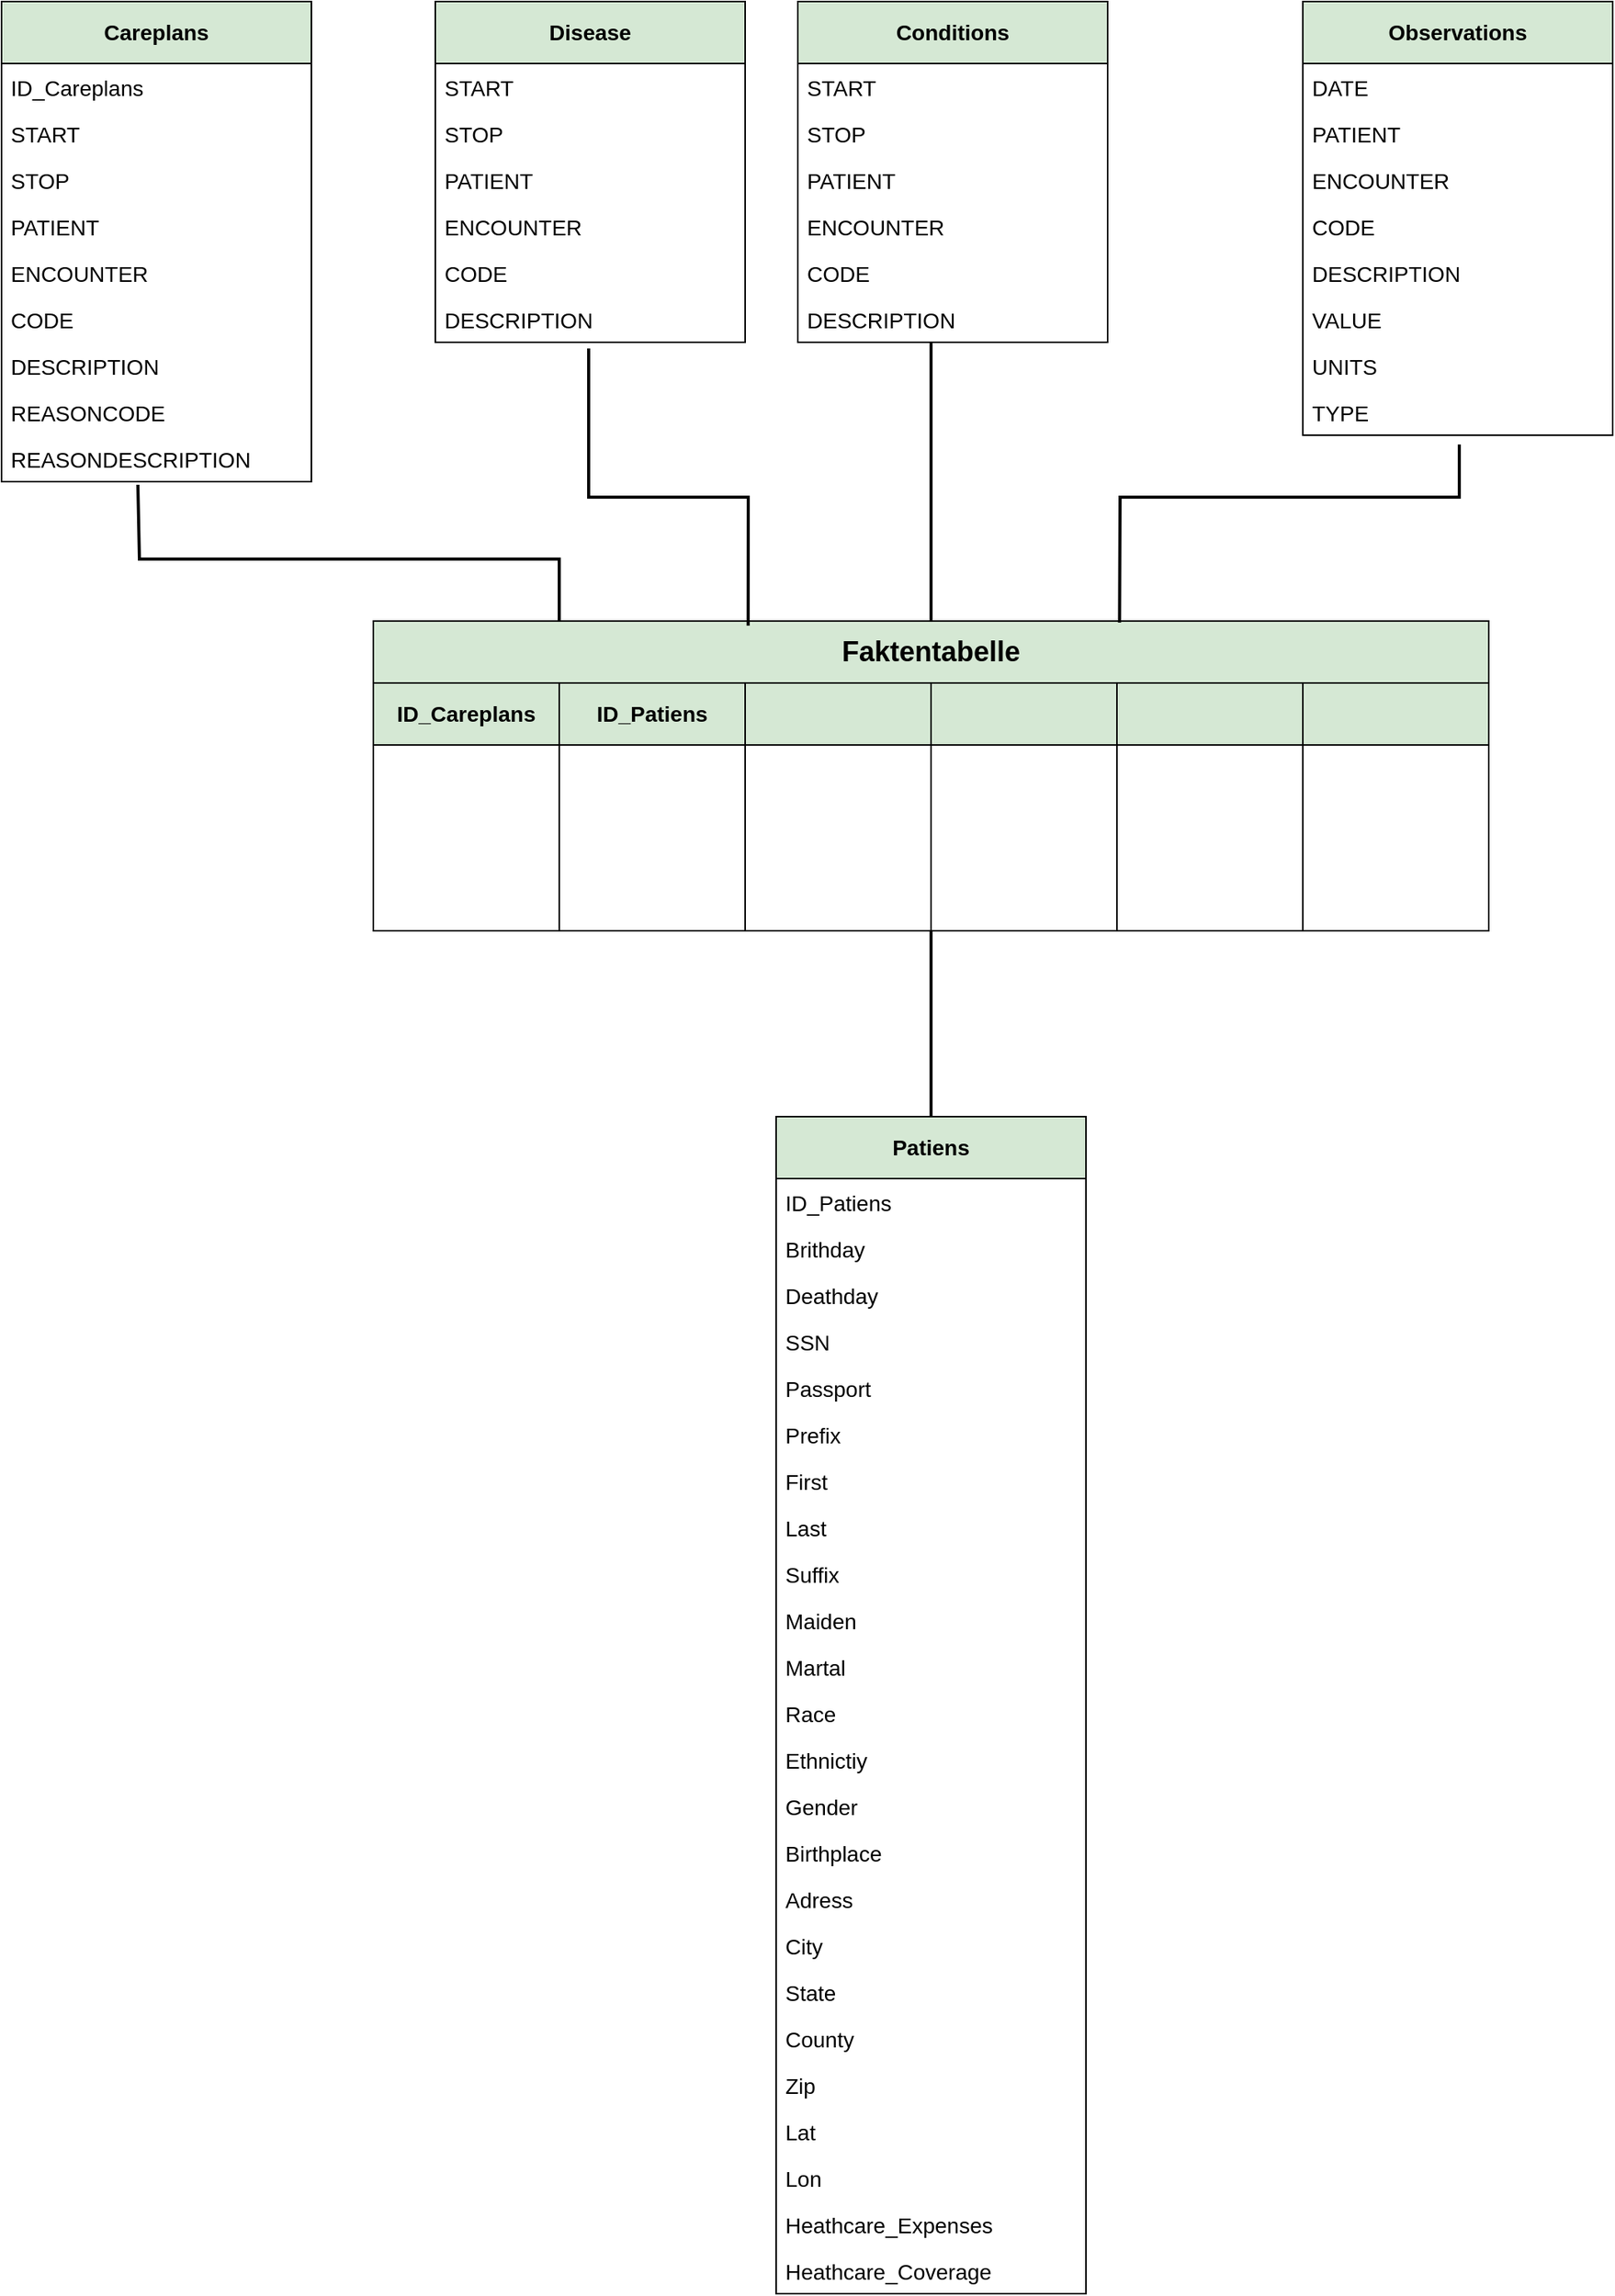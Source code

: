 <mxfile version="20.0.1" type="device"><diagram id="R2lEEEUBdFMjLlhIrx00" name="Page-1"><mxGraphModel dx="3454" dy="2009" grid="1" gridSize="10" guides="1" tooltips="1" connect="1" arrows="1" fold="1" page="1" pageScale="1" pageWidth="827" pageHeight="1169" math="0" shadow="0" extFonts="Permanent Marker^https://fonts.googleapis.com/css?family=Permanent+Marker"><root><mxCell id="0"/><mxCell id="1" parent="0"/><mxCell id="dbfPGssdzi1G7HWC6gWG-20" value="" style="group;fillColor=#d5e8d4;strokeColor=#82b366;" parent="1" vertex="1" connectable="0"><mxGeometry x="40" y="440" width="720" height="200" as="geometry"/></mxCell><mxCell id="dbfPGssdzi1G7HWC6gWG-2" value="&lt;b&gt;ID_Careplans&lt;/b&gt;" style="rounded=0;whiteSpace=wrap;html=1;fontSize=14;fillColor=#d5e8d4;strokeColor=#000000;" parent="dbfPGssdzi1G7HWC6gWG-20" vertex="1"><mxGeometry y="40" width="120" height="40" as="geometry"/></mxCell><mxCell id="dbfPGssdzi1G7HWC6gWG-3" value="&lt;b&gt;ID_Patiens&lt;/b&gt;" style="rounded=0;whiteSpace=wrap;html=1;fontSize=14;fillColor=#d5e8d4;strokeColor=#000000;" parent="dbfPGssdzi1G7HWC6gWG-20" vertex="1"><mxGeometry x="120" y="40" width="120" height="40" as="geometry"/></mxCell><mxCell id="dbfPGssdzi1G7HWC6gWG-4" value="" style="rounded=0;whiteSpace=wrap;html=1;fontSize=14;fillColor=#d5e8d4;strokeColor=#000000;" parent="dbfPGssdzi1G7HWC6gWG-20" vertex="1"><mxGeometry x="240" y="40" width="120" height="40" as="geometry"/></mxCell><mxCell id="dbfPGssdzi1G7HWC6gWG-9" value="" style="rounded=0;whiteSpace=wrap;html=1;fontSize=14;fillColor=#d5e8d4;strokeColor=#000000;" parent="dbfPGssdzi1G7HWC6gWG-20" vertex="1"><mxGeometry x="360" y="40" width="120" height="40" as="geometry"/></mxCell><mxCell id="dbfPGssdzi1G7HWC6gWG-10" value="" style="rounded=0;whiteSpace=wrap;html=1;fontSize=14;fillColor=#d5e8d4;strokeColor=#000000;" parent="dbfPGssdzi1G7HWC6gWG-20" vertex="1"><mxGeometry x="480" y="40" width="120" height="40" as="geometry"/></mxCell><mxCell id="dbfPGssdzi1G7HWC6gWG-11" value="" style="rounded=0;whiteSpace=wrap;html=1;fontSize=14;fillColor=#d5e8d4;strokeColor=#000000;" parent="dbfPGssdzi1G7HWC6gWG-20" vertex="1"><mxGeometry x="600" y="40" width="120" height="40" as="geometry"/></mxCell><mxCell id="dbfPGssdzi1G7HWC6gWG-14" value="" style="rounded=0;whiteSpace=wrap;html=1;fontSize=14;" parent="dbfPGssdzi1G7HWC6gWG-20" vertex="1"><mxGeometry y="80" width="120" height="120" as="geometry"/></mxCell><mxCell id="dbfPGssdzi1G7HWC6gWG-15" value="" style="rounded=0;whiteSpace=wrap;html=1;fontSize=14;" parent="dbfPGssdzi1G7HWC6gWG-20" vertex="1"><mxGeometry x="120" y="80" width="120" height="120" as="geometry"/></mxCell><mxCell id="dbfPGssdzi1G7HWC6gWG-16" value="" style="rounded=0;whiteSpace=wrap;html=1;fontSize=14;" parent="dbfPGssdzi1G7HWC6gWG-20" vertex="1"><mxGeometry x="240" y="80" width="120" height="120" as="geometry"/></mxCell><mxCell id="dbfPGssdzi1G7HWC6gWG-17" value="" style="rounded=0;whiteSpace=wrap;html=1;fontSize=14;" parent="dbfPGssdzi1G7HWC6gWG-20" vertex="1"><mxGeometry x="360" y="80" width="120" height="120" as="geometry"/></mxCell><mxCell id="dbfPGssdzi1G7HWC6gWG-18" value="" style="rounded=0;whiteSpace=wrap;html=1;fontSize=14;" parent="dbfPGssdzi1G7HWC6gWG-20" vertex="1"><mxGeometry x="480" y="80" width="120" height="120" as="geometry"/></mxCell><mxCell id="dbfPGssdzi1G7HWC6gWG-19" value="" style="rounded=0;whiteSpace=wrap;html=1;fontSize=14;" parent="dbfPGssdzi1G7HWC6gWG-20" vertex="1"><mxGeometry x="600" y="80" width="120" height="120" as="geometry"/></mxCell><mxCell id="FuK3QjAceC1eLiMbHzJ8-70" value="&lt;font style=&quot;font-size: 18px;&quot;&gt;&lt;b&gt;Faktentabelle&lt;/b&gt;&lt;/font&gt;" style="rounded=0;whiteSpace=wrap;html=1;labelBackgroundColor=none;fontFamily=Helvetica;fillColor=#d5e8d4;strokeColor=#000000;" vertex="1" parent="dbfPGssdzi1G7HWC6gWG-20"><mxGeometry width="720" height="40" as="geometry"/></mxCell><mxCell id="dbfPGssdzi1G7HWC6gWG-82" value="" style="group" parent="1" vertex="1" connectable="0"><mxGeometry x="300" y="760" width="200" height="760" as="geometry"/></mxCell><mxCell id="dbfPGssdzi1G7HWC6gWG-12" value="&lt;b&gt;Patiens&lt;/b&gt;" style="rounded=0;whiteSpace=wrap;html=1;fontSize=14;fillColor=#d5e8d4;strokeColor=#000000;container=0;" parent="dbfPGssdzi1G7HWC6gWG-82" vertex="1"><mxGeometry width="200" height="40" as="geometry"/></mxCell><mxCell id="dbfPGssdzi1G7HWC6gWG-61" value="" style="rounded=0;whiteSpace=wrap;html=1;fontSize=14;" parent="dbfPGssdzi1G7HWC6gWG-82" vertex="1"><mxGeometry y="40" width="200" height="720" as="geometry"/></mxCell><mxCell id="dbfPGssdzi1G7HWC6gWG-55" value="Brithday" style="text;strokeColor=none;fillColor=none;align=left;verticalAlign=middle;spacingLeft=4;spacingRight=4;overflow=hidden;points=[[0,0.5],[1,0.5]];portConstraint=eastwest;rotatable=0;labelBackgroundColor=none;fontSize=14;container=0;" parent="dbfPGssdzi1G7HWC6gWG-82" vertex="1"><mxGeometry y="70" width="200" height="30" as="geometry"/></mxCell><mxCell id="dbfPGssdzi1G7HWC6gWG-54" value="ID_Patiens" style="text;strokeColor=none;fillColor=none;align=left;verticalAlign=middle;spacingLeft=4;spacingRight=4;overflow=hidden;points=[[0,0.5],[1,0.5]];portConstraint=eastwest;rotatable=0;labelBackgroundColor=none;fontSize=14;container=0;" parent="dbfPGssdzi1G7HWC6gWG-82" vertex="1"><mxGeometry y="40" width="200" height="30" as="geometry"/></mxCell><mxCell id="dbfPGssdzi1G7HWC6gWG-56" value="Deathday" style="text;strokeColor=none;fillColor=none;align=left;verticalAlign=middle;spacingLeft=4;spacingRight=4;overflow=hidden;points=[[0,0.5],[1,0.5]];portConstraint=eastwest;rotatable=0;labelBackgroundColor=none;fontSize=14;" parent="dbfPGssdzi1G7HWC6gWG-82" vertex="1"><mxGeometry y="100" width="200" height="30" as="geometry"/></mxCell><mxCell id="dbfPGssdzi1G7HWC6gWG-57" value="SSN" style="text;strokeColor=none;fillColor=none;align=left;verticalAlign=middle;spacingLeft=4;spacingRight=4;overflow=hidden;points=[[0,0.5],[1,0.5]];portConstraint=eastwest;rotatable=0;labelBackgroundColor=none;fontSize=14;" parent="dbfPGssdzi1G7HWC6gWG-82" vertex="1"><mxGeometry y="130" width="200" height="30" as="geometry"/></mxCell><mxCell id="dbfPGssdzi1G7HWC6gWG-59" value="Prefix" style="text;strokeColor=none;fillColor=none;align=left;verticalAlign=middle;spacingLeft=4;spacingRight=4;overflow=hidden;points=[[0,0.5],[1,0.5]];portConstraint=eastwest;rotatable=0;labelBackgroundColor=none;fontSize=14;" parent="dbfPGssdzi1G7HWC6gWG-82" vertex="1"><mxGeometry y="190" width="200" height="30" as="geometry"/></mxCell><mxCell id="dbfPGssdzi1G7HWC6gWG-60" value="Passport" style="text;strokeColor=none;fillColor=none;align=left;verticalAlign=middle;spacingLeft=4;spacingRight=4;overflow=hidden;points=[[0,0.5],[1,0.5]];portConstraint=eastwest;rotatable=0;labelBackgroundColor=none;fontSize=14;" parent="dbfPGssdzi1G7HWC6gWG-82" vertex="1"><mxGeometry y="160" width="200" height="30" as="geometry"/></mxCell><mxCell id="dbfPGssdzi1G7HWC6gWG-64" value="First" style="text;strokeColor=none;fillColor=none;align=left;verticalAlign=middle;spacingLeft=4;spacingRight=4;overflow=hidden;points=[[0,0.5],[1,0.5]];portConstraint=eastwest;rotatable=0;labelBackgroundColor=none;fontSize=14;" parent="dbfPGssdzi1G7HWC6gWG-82" vertex="1"><mxGeometry y="220" width="200" height="30" as="geometry"/></mxCell><mxCell id="dbfPGssdzi1G7HWC6gWG-65" value="Suffix" style="text;strokeColor=none;fillColor=none;align=left;verticalAlign=middle;spacingLeft=4;spacingRight=4;overflow=hidden;points=[[0,0.5],[1,0.5]];portConstraint=eastwest;rotatable=0;labelBackgroundColor=none;fontSize=14;" parent="dbfPGssdzi1G7HWC6gWG-82" vertex="1"><mxGeometry y="280" width="200" height="30" as="geometry"/></mxCell><mxCell id="dbfPGssdzi1G7HWC6gWG-66" value="Last" style="text;strokeColor=none;fillColor=none;align=left;verticalAlign=middle;spacingLeft=4;spacingRight=4;overflow=hidden;points=[[0,0.5],[1,0.5]];portConstraint=eastwest;rotatable=0;labelBackgroundColor=none;fontSize=14;" parent="dbfPGssdzi1G7HWC6gWG-82" vertex="1"><mxGeometry y="250" width="200" height="30" as="geometry"/></mxCell><mxCell id="dbfPGssdzi1G7HWC6gWG-67" value="Maiden" style="text;strokeColor=none;fillColor=none;align=left;verticalAlign=middle;spacingLeft=4;spacingRight=4;overflow=hidden;points=[[0,0.5],[1,0.5]];portConstraint=eastwest;rotatable=0;labelBackgroundColor=none;fontSize=14;" parent="dbfPGssdzi1G7HWC6gWG-82" vertex="1"><mxGeometry y="310" width="200" height="30" as="geometry"/></mxCell><mxCell id="dbfPGssdzi1G7HWC6gWG-68" value="Martal" style="text;strokeColor=none;fillColor=none;align=left;verticalAlign=middle;spacingLeft=4;spacingRight=4;overflow=hidden;points=[[0,0.5],[1,0.5]];portConstraint=eastwest;rotatable=0;labelBackgroundColor=none;fontSize=14;" parent="dbfPGssdzi1G7HWC6gWG-82" vertex="1"><mxGeometry y="340" width="200" height="30" as="geometry"/></mxCell><mxCell id="dbfPGssdzi1G7HWC6gWG-69" value="Race" style="text;strokeColor=none;fillColor=none;align=left;verticalAlign=middle;spacingLeft=4;spacingRight=4;overflow=hidden;points=[[0,0.5],[1,0.5]];portConstraint=eastwest;rotatable=0;labelBackgroundColor=none;fontSize=14;" parent="dbfPGssdzi1G7HWC6gWG-82" vertex="1"><mxGeometry y="370" width="200" height="30" as="geometry"/></mxCell><mxCell id="dbfPGssdzi1G7HWC6gWG-70" value="Gender" style="text;strokeColor=none;fillColor=none;align=left;verticalAlign=middle;spacingLeft=4;spacingRight=4;overflow=hidden;points=[[0,0.5],[1,0.5]];portConstraint=eastwest;rotatable=0;labelBackgroundColor=none;fontSize=14;" parent="dbfPGssdzi1G7HWC6gWG-82" vertex="1"><mxGeometry y="430" width="200" height="30" as="geometry"/></mxCell><mxCell id="dbfPGssdzi1G7HWC6gWG-71" value="Ethnictiy" style="text;strokeColor=none;fillColor=none;align=left;verticalAlign=middle;spacingLeft=4;spacingRight=4;overflow=hidden;points=[[0,0.5],[1,0.5]];portConstraint=eastwest;rotatable=0;labelBackgroundColor=none;fontSize=14;" parent="dbfPGssdzi1G7HWC6gWG-82" vertex="1"><mxGeometry y="400" width="200" height="30" as="geometry"/></mxCell><mxCell id="dbfPGssdzi1G7HWC6gWG-72" value="Birthplace" style="text;strokeColor=none;fillColor=none;align=left;verticalAlign=middle;spacingLeft=4;spacingRight=4;overflow=hidden;points=[[0,0.5],[1,0.5]];portConstraint=eastwest;rotatable=0;labelBackgroundColor=none;fontSize=14;" parent="dbfPGssdzi1G7HWC6gWG-82" vertex="1"><mxGeometry y="460" width="200" height="30" as="geometry"/></mxCell><mxCell id="dbfPGssdzi1G7HWC6gWG-73" value="Adress" style="text;strokeColor=none;fillColor=none;align=left;verticalAlign=middle;spacingLeft=4;spacingRight=4;overflow=hidden;points=[[0,0.5],[1,0.5]];portConstraint=eastwest;rotatable=0;labelBackgroundColor=none;fontSize=14;" parent="dbfPGssdzi1G7HWC6gWG-82" vertex="1"><mxGeometry y="490" width="200" height="30" as="geometry"/></mxCell><mxCell id="dbfPGssdzi1G7HWC6gWG-74" value="City" style="text;strokeColor=none;fillColor=none;align=left;verticalAlign=middle;spacingLeft=4;spacingRight=4;overflow=hidden;points=[[0,0.5],[1,0.5]];portConstraint=eastwest;rotatable=0;labelBackgroundColor=none;fontSize=14;" parent="dbfPGssdzi1G7HWC6gWG-82" vertex="1"><mxGeometry y="520" width="200" height="30" as="geometry"/></mxCell><mxCell id="dbfPGssdzi1G7HWC6gWG-75" value="State" style="text;strokeColor=none;fillColor=none;align=left;verticalAlign=middle;spacingLeft=4;spacingRight=4;overflow=hidden;points=[[0,0.5],[1,0.5]];portConstraint=eastwest;rotatable=0;labelBackgroundColor=none;fontSize=14;" parent="dbfPGssdzi1G7HWC6gWG-82" vertex="1"><mxGeometry y="550" width="200" height="30" as="geometry"/></mxCell><mxCell id="dbfPGssdzi1G7HWC6gWG-76" value="Zip" style="text;strokeColor=none;fillColor=none;align=left;verticalAlign=middle;spacingLeft=4;spacingRight=4;overflow=hidden;points=[[0,0.5],[1,0.5]];portConstraint=eastwest;rotatable=0;labelBackgroundColor=none;fontSize=14;" parent="dbfPGssdzi1G7HWC6gWG-82" vertex="1"><mxGeometry y="610" width="200" height="30" as="geometry"/></mxCell><mxCell id="dbfPGssdzi1G7HWC6gWG-77" value="County" style="text;strokeColor=none;fillColor=none;align=left;verticalAlign=middle;spacingLeft=4;spacingRight=4;overflow=hidden;points=[[0,0.5],[1,0.5]];portConstraint=eastwest;rotatable=0;labelBackgroundColor=none;fontSize=14;" parent="dbfPGssdzi1G7HWC6gWG-82" vertex="1"><mxGeometry y="580" width="200" height="30" as="geometry"/></mxCell><mxCell id="dbfPGssdzi1G7HWC6gWG-78" value="Lat" style="text;strokeColor=none;fillColor=none;align=left;verticalAlign=middle;spacingLeft=4;spacingRight=4;overflow=hidden;points=[[0,0.5],[1,0.5]];portConstraint=eastwest;rotatable=0;labelBackgroundColor=none;fontSize=14;" parent="dbfPGssdzi1G7HWC6gWG-82" vertex="1"><mxGeometry y="640" width="200" height="30" as="geometry"/></mxCell><mxCell id="dbfPGssdzi1G7HWC6gWG-79" value="Lon" style="text;strokeColor=none;fillColor=none;align=left;verticalAlign=middle;spacingLeft=4;spacingRight=4;overflow=hidden;points=[[0,0.5],[1,0.5]];portConstraint=eastwest;rotatable=0;labelBackgroundColor=none;fontSize=14;" parent="dbfPGssdzi1G7HWC6gWG-82" vertex="1"><mxGeometry y="670" width="200" height="30" as="geometry"/></mxCell><mxCell id="dbfPGssdzi1G7HWC6gWG-80" value="Heathcare_Expenses" style="text;strokeColor=none;fillColor=none;align=left;verticalAlign=middle;spacingLeft=4;spacingRight=4;overflow=hidden;points=[[0,0.5],[1,0.5]];portConstraint=eastwest;rotatable=0;labelBackgroundColor=none;fontSize=14;" parent="dbfPGssdzi1G7HWC6gWG-82" vertex="1"><mxGeometry y="700" width="200" height="30" as="geometry"/></mxCell><mxCell id="dbfPGssdzi1G7HWC6gWG-81" value="Heathcare_Coverage" style="text;strokeColor=none;fillColor=none;align=left;verticalAlign=middle;spacingLeft=4;spacingRight=4;overflow=hidden;points=[[0,0.5],[1,0.5]];portConstraint=eastwest;rotatable=0;labelBackgroundColor=none;fontSize=14;" parent="dbfPGssdzi1G7HWC6gWG-82" vertex="1"><mxGeometry y="730" width="200" height="30" as="geometry"/></mxCell><mxCell id="FuK3QjAceC1eLiMbHzJ8-52" value="" style="group" vertex="1" connectable="0" parent="1"><mxGeometry x="640" y="40" width="200" height="280" as="geometry"/></mxCell><mxCell id="FuK3QjAceC1eLiMbHzJ8-30" value="" style="rounded=0;whiteSpace=wrap;html=1;fontSize=14;" vertex="1" parent="FuK3QjAceC1eLiMbHzJ8-52"><mxGeometry y="40" width="200" height="240" as="geometry"/></mxCell><mxCell id="FuK3QjAceC1eLiMbHzJ8-4" value="PATIENT" style="text;strokeColor=none;fillColor=none;align=left;verticalAlign=middle;spacingLeft=4;spacingRight=4;overflow=hidden;points=[[0,0.5],[1,0.5]];portConstraint=eastwest;rotatable=0;labelBackgroundColor=none;fontSize=14;container=0;" vertex="1" parent="FuK3QjAceC1eLiMbHzJ8-52"><mxGeometry y="70" width="200" height="30" as="geometry"/></mxCell><mxCell id="FuK3QjAceC1eLiMbHzJ8-5" value="DATE" style="text;strokeColor=none;fillColor=none;align=left;verticalAlign=middle;spacingLeft=4;spacingRight=4;overflow=hidden;points=[[0,0.5],[1,0.5]];portConstraint=eastwest;rotatable=0;labelBackgroundColor=none;fontSize=14;container=0;" vertex="1" parent="FuK3QjAceC1eLiMbHzJ8-52"><mxGeometry y="40" width="200" height="30" as="geometry"/></mxCell><mxCell id="FuK3QjAceC1eLiMbHzJ8-6" value="ENCOUNTER" style="text;strokeColor=none;fillColor=none;align=left;verticalAlign=middle;spacingLeft=4;spacingRight=4;overflow=hidden;points=[[0,0.5],[1,0.5]];portConstraint=eastwest;rotatable=0;labelBackgroundColor=none;fontSize=14;" vertex="1" parent="FuK3QjAceC1eLiMbHzJ8-52"><mxGeometry y="100" width="200" height="30" as="geometry"/></mxCell><mxCell id="FuK3QjAceC1eLiMbHzJ8-7" value="CODE" style="text;strokeColor=none;fillColor=none;align=left;verticalAlign=middle;spacingLeft=4;spacingRight=4;overflow=hidden;points=[[0,0.5],[1,0.5]];portConstraint=eastwest;rotatable=0;labelBackgroundColor=none;fontSize=14;" vertex="1" parent="FuK3QjAceC1eLiMbHzJ8-52"><mxGeometry y="130" width="200" height="30" as="geometry"/></mxCell><mxCell id="FuK3QjAceC1eLiMbHzJ8-8" value="VALUE" style="text;strokeColor=none;fillColor=none;align=left;verticalAlign=middle;spacingLeft=4;spacingRight=4;overflow=hidden;points=[[0,0.5],[1,0.5]];portConstraint=eastwest;rotatable=0;labelBackgroundColor=none;fontSize=14;" vertex="1" parent="FuK3QjAceC1eLiMbHzJ8-52"><mxGeometry y="190" width="200" height="30" as="geometry"/></mxCell><mxCell id="FuK3QjAceC1eLiMbHzJ8-9" value="DESCRIPTION" style="text;strokeColor=none;fillColor=none;align=left;verticalAlign=middle;spacingLeft=4;spacingRight=4;overflow=hidden;points=[[0,0.5],[1,0.5]];portConstraint=eastwest;rotatable=0;labelBackgroundColor=none;fontSize=14;" vertex="1" parent="FuK3QjAceC1eLiMbHzJ8-52"><mxGeometry y="160" width="200" height="30" as="geometry"/></mxCell><mxCell id="FuK3QjAceC1eLiMbHzJ8-10" value="UNITS" style="text;strokeColor=none;fillColor=none;align=left;verticalAlign=middle;spacingLeft=4;spacingRight=4;overflow=hidden;points=[[0,0.5],[1,0.5]];portConstraint=eastwest;rotatable=0;labelBackgroundColor=none;fontSize=14;" vertex="1" parent="FuK3QjAceC1eLiMbHzJ8-52"><mxGeometry y="220" width="200" height="30" as="geometry"/></mxCell><mxCell id="FuK3QjAceC1eLiMbHzJ8-12" value="TYPE" style="text;strokeColor=none;fillColor=none;align=left;verticalAlign=middle;spacingLeft=4;spacingRight=4;overflow=hidden;points=[[0,0.5],[1,0.5]];portConstraint=eastwest;rotatable=0;labelBackgroundColor=none;fontSize=14;" vertex="1" parent="FuK3QjAceC1eLiMbHzJ8-52"><mxGeometry y="250" width="200" height="30" as="geometry"/></mxCell><mxCell id="FuK3QjAceC1eLiMbHzJ8-31" value="&lt;div style=&quot;font-size: 14px; line-height: 19px;&quot;&gt;&lt;div&gt;&lt;font face=&quot;Helvetica&quot;&gt;&lt;b&gt;&lt;span style=&quot;background-color: transparent;&quot;&gt;Observations&lt;/span&gt;&lt;/b&gt;&lt;/font&gt;&lt;/div&gt;&lt;/div&gt;" style="rounded=0;whiteSpace=wrap;html=1;fontSize=14;fillColor=#d5e8d4;strokeColor=#000000;container=0;" vertex="1" parent="FuK3QjAceC1eLiMbHzJ8-52"><mxGeometry width="200" height="40" as="geometry"/></mxCell><mxCell id="FuK3QjAceC1eLiMbHzJ8-53" value="" style="group" vertex="1" connectable="0" parent="1"><mxGeometry x="80" y="40" width="200" height="220" as="geometry"/></mxCell><mxCell id="FuK3QjAceC1eLiMbHzJ8-32" value="&lt;div style=&quot;font-size: 14px; line-height: 19px;&quot;&gt;&lt;div&gt;&lt;b&gt;&lt;font face=&quot;Helvetica&quot;&gt;&lt;span style=&quot;background-color: transparent;&quot;&gt;Disease&lt;/span&gt;&lt;/font&gt;&lt;/b&gt;&lt;/div&gt;&lt;/div&gt;" style="rounded=0;whiteSpace=wrap;html=1;fontSize=14;fillColor=#d5e8d4;strokeColor=#000000;container=0;" vertex="1" parent="FuK3QjAceC1eLiMbHzJ8-53"><mxGeometry width="200" height="40" as="geometry"/></mxCell><mxCell id="FuK3QjAceC1eLiMbHzJ8-33" value="" style="rounded=0;whiteSpace=wrap;html=1;fontSize=14;" vertex="1" parent="FuK3QjAceC1eLiMbHzJ8-53"><mxGeometry y="40" width="200" height="180" as="geometry"/></mxCell><mxCell id="FuK3QjAceC1eLiMbHzJ8-34" value="STOP" style="text;strokeColor=none;fillColor=none;align=left;verticalAlign=middle;spacingLeft=4;spacingRight=4;overflow=hidden;points=[[0,0.5],[1,0.5]];portConstraint=eastwest;rotatable=0;labelBackgroundColor=none;fontSize=14;container=0;" vertex="1" parent="FuK3QjAceC1eLiMbHzJ8-53"><mxGeometry y="70" width="200" height="30" as="geometry"/></mxCell><mxCell id="FuK3QjAceC1eLiMbHzJ8-35" value="START" style="text;strokeColor=none;fillColor=none;align=left;verticalAlign=middle;spacingLeft=4;spacingRight=4;overflow=hidden;points=[[0,0.5],[1,0.5]];portConstraint=eastwest;rotatable=0;labelBackgroundColor=none;fontSize=14;container=0;" vertex="1" parent="FuK3QjAceC1eLiMbHzJ8-53"><mxGeometry y="40" width="200" height="30" as="geometry"/></mxCell><mxCell id="FuK3QjAceC1eLiMbHzJ8-36" value="PATIENT" style="text;strokeColor=none;fillColor=none;align=left;verticalAlign=middle;spacingLeft=4;spacingRight=4;overflow=hidden;points=[[0,0.5],[1,0.5]];portConstraint=eastwest;rotatable=0;labelBackgroundColor=none;fontSize=14;" vertex="1" parent="FuK3QjAceC1eLiMbHzJ8-53"><mxGeometry y="100" width="200" height="30" as="geometry"/></mxCell><mxCell id="FuK3QjAceC1eLiMbHzJ8-37" value="ENCOUNTER" style="text;strokeColor=none;fillColor=none;align=left;verticalAlign=middle;spacingLeft=4;spacingRight=4;overflow=hidden;points=[[0,0.5],[1,0.5]];portConstraint=eastwest;rotatable=0;labelBackgroundColor=none;fontSize=14;" vertex="1" parent="FuK3QjAceC1eLiMbHzJ8-53"><mxGeometry y="130" width="200" height="30" as="geometry"/></mxCell><mxCell id="FuK3QjAceC1eLiMbHzJ8-38" value="DESCRIPTION" style="text;strokeColor=none;fillColor=none;align=left;verticalAlign=middle;spacingLeft=4;spacingRight=4;overflow=hidden;points=[[0,0.5],[1,0.5]];portConstraint=eastwest;rotatable=0;labelBackgroundColor=none;fontSize=14;" vertex="1" parent="FuK3QjAceC1eLiMbHzJ8-53"><mxGeometry y="190" width="200" height="30" as="geometry"/></mxCell><mxCell id="FuK3QjAceC1eLiMbHzJ8-39" value="CODE" style="text;strokeColor=none;fillColor=none;align=left;verticalAlign=middle;spacingLeft=4;spacingRight=4;overflow=hidden;points=[[0,0.5],[1,0.5]];portConstraint=eastwest;rotatable=0;labelBackgroundColor=none;fontSize=14;" vertex="1" parent="FuK3QjAceC1eLiMbHzJ8-53"><mxGeometry y="160" width="200" height="30" as="geometry"/></mxCell><mxCell id="FuK3QjAceC1eLiMbHzJ8-77" value="" style="group" vertex="1" connectable="0" parent="1"><mxGeometry x="-200" y="40" width="200" height="310" as="geometry"/></mxCell><mxCell id="FuK3QjAceC1eLiMbHzJ8-62" value="" style="rounded=0;whiteSpace=wrap;html=1;fontSize=14;" vertex="1" parent="FuK3QjAceC1eLiMbHzJ8-77"><mxGeometry y="40" width="200" height="270" as="geometry"/></mxCell><mxCell id="FuK3QjAceC1eLiMbHzJ8-63" value="START" style="text;strokeColor=none;fillColor=none;align=left;verticalAlign=middle;spacingLeft=4;spacingRight=4;overflow=hidden;points=[[0,0.5],[1,0.5]];portConstraint=eastwest;rotatable=0;labelBackgroundColor=none;fontSize=14;container=0;" vertex="1" parent="FuK3QjAceC1eLiMbHzJ8-77"><mxGeometry y="70" width="200" height="30" as="geometry"/></mxCell><mxCell id="FuK3QjAceC1eLiMbHzJ8-64" value="ID_Careplans" style="text;strokeColor=none;fillColor=none;align=left;verticalAlign=middle;spacingLeft=4;spacingRight=4;overflow=hidden;points=[[0,0.5],[1,0.5]];portConstraint=eastwest;rotatable=0;labelBackgroundColor=none;fontSize=14;container=0;" vertex="1" parent="FuK3QjAceC1eLiMbHzJ8-77"><mxGeometry y="40" width="200" height="30" as="geometry"/></mxCell><mxCell id="FuK3QjAceC1eLiMbHzJ8-65" value="STOP" style="text;strokeColor=none;fillColor=none;align=left;verticalAlign=middle;spacingLeft=4;spacingRight=4;overflow=hidden;points=[[0,0.5],[1,0.5]];portConstraint=eastwest;rotatable=0;labelBackgroundColor=none;fontSize=14;" vertex="1" parent="FuK3QjAceC1eLiMbHzJ8-77"><mxGeometry y="100" width="200" height="30" as="geometry"/></mxCell><mxCell id="FuK3QjAceC1eLiMbHzJ8-66" value="PATIENT" style="text;strokeColor=none;fillColor=none;align=left;verticalAlign=middle;spacingLeft=4;spacingRight=4;overflow=hidden;points=[[0,0.5],[1,0.5]];portConstraint=eastwest;rotatable=0;labelBackgroundColor=none;fontSize=14;" vertex="1" parent="FuK3QjAceC1eLiMbHzJ8-77"><mxGeometry y="130" width="200" height="30" as="geometry"/></mxCell><mxCell id="FuK3QjAceC1eLiMbHzJ8-67" value="CODE" style="text;strokeColor=none;fillColor=none;align=left;verticalAlign=middle;spacingLeft=4;spacingRight=4;overflow=hidden;points=[[0,0.5],[1,0.5]];portConstraint=eastwest;rotatable=0;labelBackgroundColor=none;fontSize=14;" vertex="1" parent="FuK3QjAceC1eLiMbHzJ8-77"><mxGeometry y="190" width="200" height="30" as="geometry"/></mxCell><mxCell id="FuK3QjAceC1eLiMbHzJ8-68" value="ENCOUNTER" style="text;strokeColor=none;fillColor=none;align=left;verticalAlign=middle;spacingLeft=4;spacingRight=4;overflow=hidden;points=[[0,0.5],[1,0.5]];portConstraint=eastwest;rotatable=0;labelBackgroundColor=none;fontSize=14;" vertex="1" parent="FuK3QjAceC1eLiMbHzJ8-77"><mxGeometry y="160" width="200" height="30" as="geometry"/></mxCell><mxCell id="FuK3QjAceC1eLiMbHzJ8-69" value="&lt;b&gt;Careplans&lt;/b&gt;" style="rounded=0;whiteSpace=wrap;html=1;fontSize=14;fillColor=#d5e8d4;strokeColor=#000000;container=0;" vertex="1" parent="FuK3QjAceC1eLiMbHzJ8-77"><mxGeometry width="200" height="40" as="geometry"/></mxCell><mxCell id="FuK3QjAceC1eLiMbHzJ8-71" value="REASONCODE" style="text;strokeColor=none;fillColor=none;align=left;verticalAlign=middle;spacingLeft=4;spacingRight=4;overflow=hidden;points=[[0,0.5],[1,0.5]];portConstraint=eastwest;rotatable=0;labelBackgroundColor=none;fontSize=14;container=0;" vertex="1" parent="FuK3QjAceC1eLiMbHzJ8-77"><mxGeometry y="250" width="200" height="30" as="geometry"/></mxCell><mxCell id="FuK3QjAceC1eLiMbHzJ8-72" value="DESCRIPTION" style="text;strokeColor=none;fillColor=none;align=left;verticalAlign=middle;spacingLeft=4;spacingRight=4;overflow=hidden;points=[[0,0.5],[1,0.5]];portConstraint=eastwest;rotatable=0;labelBackgroundColor=none;fontSize=14;container=0;" vertex="1" parent="FuK3QjAceC1eLiMbHzJ8-77"><mxGeometry y="220" width="200" height="30" as="geometry"/></mxCell><mxCell id="FuK3QjAceC1eLiMbHzJ8-73" value="REASONDESCRIPTION" style="text;strokeColor=none;fillColor=none;align=left;verticalAlign=middle;spacingLeft=4;spacingRight=4;overflow=hidden;points=[[0,0.5],[1,0.5]];portConstraint=eastwest;rotatable=0;labelBackgroundColor=none;fontSize=14;" vertex="1" parent="FuK3QjAceC1eLiMbHzJ8-77"><mxGeometry y="280" width="200" height="30" as="geometry"/></mxCell><mxCell id="FuK3QjAceC1eLiMbHzJ8-78" value="" style="group" vertex="1" connectable="0" parent="1"><mxGeometry x="314" y="40" width="200" height="220" as="geometry"/></mxCell><mxCell id="FuK3QjAceC1eLiMbHzJ8-42" value="" style="rounded=0;whiteSpace=wrap;html=1;fontSize=14;" vertex="1" parent="FuK3QjAceC1eLiMbHzJ8-78"><mxGeometry y="40" width="200" height="180" as="geometry"/></mxCell><mxCell id="FuK3QjAceC1eLiMbHzJ8-43" value="STOP" style="text;strokeColor=none;fillColor=none;align=left;verticalAlign=middle;spacingLeft=4;spacingRight=4;overflow=hidden;points=[[0,0.5],[1,0.5]];portConstraint=eastwest;rotatable=0;labelBackgroundColor=none;fontSize=14;container=0;" vertex="1" parent="FuK3QjAceC1eLiMbHzJ8-78"><mxGeometry y="70" width="200" height="30" as="geometry"/></mxCell><mxCell id="FuK3QjAceC1eLiMbHzJ8-44" value="START" style="text;strokeColor=none;fillColor=none;align=left;verticalAlign=middle;spacingLeft=4;spacingRight=4;overflow=hidden;points=[[0,0.5],[1,0.5]];portConstraint=eastwest;rotatable=0;labelBackgroundColor=none;fontSize=14;container=0;" vertex="1" parent="FuK3QjAceC1eLiMbHzJ8-78"><mxGeometry y="40" width="200" height="30" as="geometry"/></mxCell><mxCell id="FuK3QjAceC1eLiMbHzJ8-45" value="PATIENT" style="text;strokeColor=none;fillColor=none;align=left;verticalAlign=middle;spacingLeft=4;spacingRight=4;overflow=hidden;points=[[0,0.5],[1,0.5]];portConstraint=eastwest;rotatable=0;labelBackgroundColor=none;fontSize=14;" vertex="1" parent="FuK3QjAceC1eLiMbHzJ8-78"><mxGeometry y="100" width="200" height="30" as="geometry"/></mxCell><mxCell id="FuK3QjAceC1eLiMbHzJ8-46" value="ENCOUNTER" style="text;strokeColor=none;fillColor=none;align=left;verticalAlign=middle;spacingLeft=4;spacingRight=4;overflow=hidden;points=[[0,0.5],[1,0.5]];portConstraint=eastwest;rotatable=0;labelBackgroundColor=none;fontSize=14;" vertex="1" parent="FuK3QjAceC1eLiMbHzJ8-78"><mxGeometry y="130" width="200" height="30" as="geometry"/></mxCell><mxCell id="FuK3QjAceC1eLiMbHzJ8-47" value="DESCRIPTION" style="text;strokeColor=none;fillColor=none;align=left;verticalAlign=middle;spacingLeft=4;spacingRight=4;overflow=hidden;points=[[0,0.5],[1,0.5]];portConstraint=eastwest;rotatable=0;labelBackgroundColor=none;fontSize=14;" vertex="1" parent="FuK3QjAceC1eLiMbHzJ8-78"><mxGeometry y="190" width="200" height="30" as="geometry"/></mxCell><mxCell id="FuK3QjAceC1eLiMbHzJ8-48" value="CODE" style="text;strokeColor=none;fillColor=none;align=left;verticalAlign=middle;spacingLeft=4;spacingRight=4;overflow=hidden;points=[[0,0.5],[1,0.5]];portConstraint=eastwest;rotatable=0;labelBackgroundColor=none;fontSize=14;" vertex="1" parent="FuK3QjAceC1eLiMbHzJ8-78"><mxGeometry y="160" width="200" height="30" as="geometry"/></mxCell><mxCell id="FuK3QjAceC1eLiMbHzJ8-51" value="&lt;div style=&quot;font-size: 14px; line-height: 19px;&quot;&gt;&lt;div&gt;&lt;b&gt;&lt;font face=&quot;Helvetica&quot;&gt;&lt;span style=&quot;background-color: transparent;&quot;&gt;Conditions&lt;/span&gt;&lt;/font&gt;&lt;/b&gt;&lt;/div&gt;&lt;/div&gt;" style="rounded=0;whiteSpace=wrap;html=1;fontSize=14;fillColor=#d5e8d4;strokeColor=#000000;container=0;" vertex="1" parent="FuK3QjAceC1eLiMbHzJ8-78"><mxGeometry width="200" height="40" as="geometry"/></mxCell><mxCell id="FuK3QjAceC1eLiMbHzJ8-79" value="" style="endArrow=none;html=1;rounded=0;fontFamily=Helvetica;fontSize=18;fontColor=#000000;entryX=0.44;entryY=1.067;entryDx=0;entryDy=0;entryPerimeter=0;strokeWidth=2;" edge="1" parent="1" target="FuK3QjAceC1eLiMbHzJ8-73"><mxGeometry width="50" height="50" relative="1" as="geometry"><mxPoint x="160" y="440" as="sourcePoint"/><mxPoint x="-110" y="370" as="targetPoint"/><Array as="points"><mxPoint x="160" y="400"/><mxPoint x="-111" y="400"/></Array></mxGeometry></mxCell><mxCell id="FuK3QjAceC1eLiMbHzJ8-80" value="" style="endArrow=none;html=1;rounded=0;fontFamily=Helvetica;fontSize=18;fontColor=#000000;strokeWidth=2;entryX=0.495;entryY=1.133;entryDx=0;entryDy=0;entryPerimeter=0;exitX=0.336;exitY=0.075;exitDx=0;exitDy=0;exitPerimeter=0;" edge="1" parent="1" source="FuK3QjAceC1eLiMbHzJ8-70" target="FuK3QjAceC1eLiMbHzJ8-38"><mxGeometry width="50" height="50" relative="1" as="geometry"><mxPoint x="370" y="530" as="sourcePoint"/><mxPoint x="420" y="480" as="targetPoint"/><Array as="points"><mxPoint x="282" y="360"/><mxPoint x="179" y="360"/></Array></mxGeometry></mxCell><mxCell id="FuK3QjAceC1eLiMbHzJ8-81" value="" style="endArrow=none;html=1;rounded=0;fontFamily=Helvetica;fontSize=18;fontColor=#000000;strokeWidth=2;exitX=0.5;exitY=0;exitDx=0;exitDy=0;" edge="1" parent="1" source="FuK3QjAceC1eLiMbHzJ8-70"><mxGeometry width="50" height="50" relative="1" as="geometry"><mxPoint x="370" y="530" as="sourcePoint"/><mxPoint x="400" y="260" as="targetPoint"/><Array as="points"><mxPoint x="400" y="360"/></Array></mxGeometry></mxCell><mxCell id="FuK3QjAceC1eLiMbHzJ8-82" value="" style="endArrow=none;html=1;rounded=0;fontFamily=Helvetica;fontSize=18;fontColor=#000000;strokeWidth=2;entryX=0.505;entryY=1.2;entryDx=0;entryDy=0;entryPerimeter=0;exitX=0.669;exitY=0.025;exitDx=0;exitDy=0;exitPerimeter=0;" edge="1" parent="1" source="FuK3QjAceC1eLiMbHzJ8-70" target="FuK3QjAceC1eLiMbHzJ8-12"><mxGeometry width="50" height="50" relative="1" as="geometry"><mxPoint x="370" y="530" as="sourcePoint"/><mxPoint x="420" y="480" as="targetPoint"/><Array as="points"><mxPoint x="522" y="360"/><mxPoint x="741" y="360"/></Array></mxGeometry></mxCell><mxCell id="FuK3QjAceC1eLiMbHzJ8-83" value="" style="endArrow=none;html=1;rounded=0;fontFamily=Helvetica;fontSize=18;fontColor=#000000;strokeWidth=2;entryX=0;entryY=1;entryDx=0;entryDy=0;" edge="1" parent="1" source="dbfPGssdzi1G7HWC6gWG-12" target="dbfPGssdzi1G7HWC6gWG-17"><mxGeometry width="50" height="50" relative="1" as="geometry"><mxPoint x="370" y="680" as="sourcePoint"/><mxPoint x="420" y="630" as="targetPoint"/></mxGeometry></mxCell></root></mxGraphModel></diagram></mxfile>